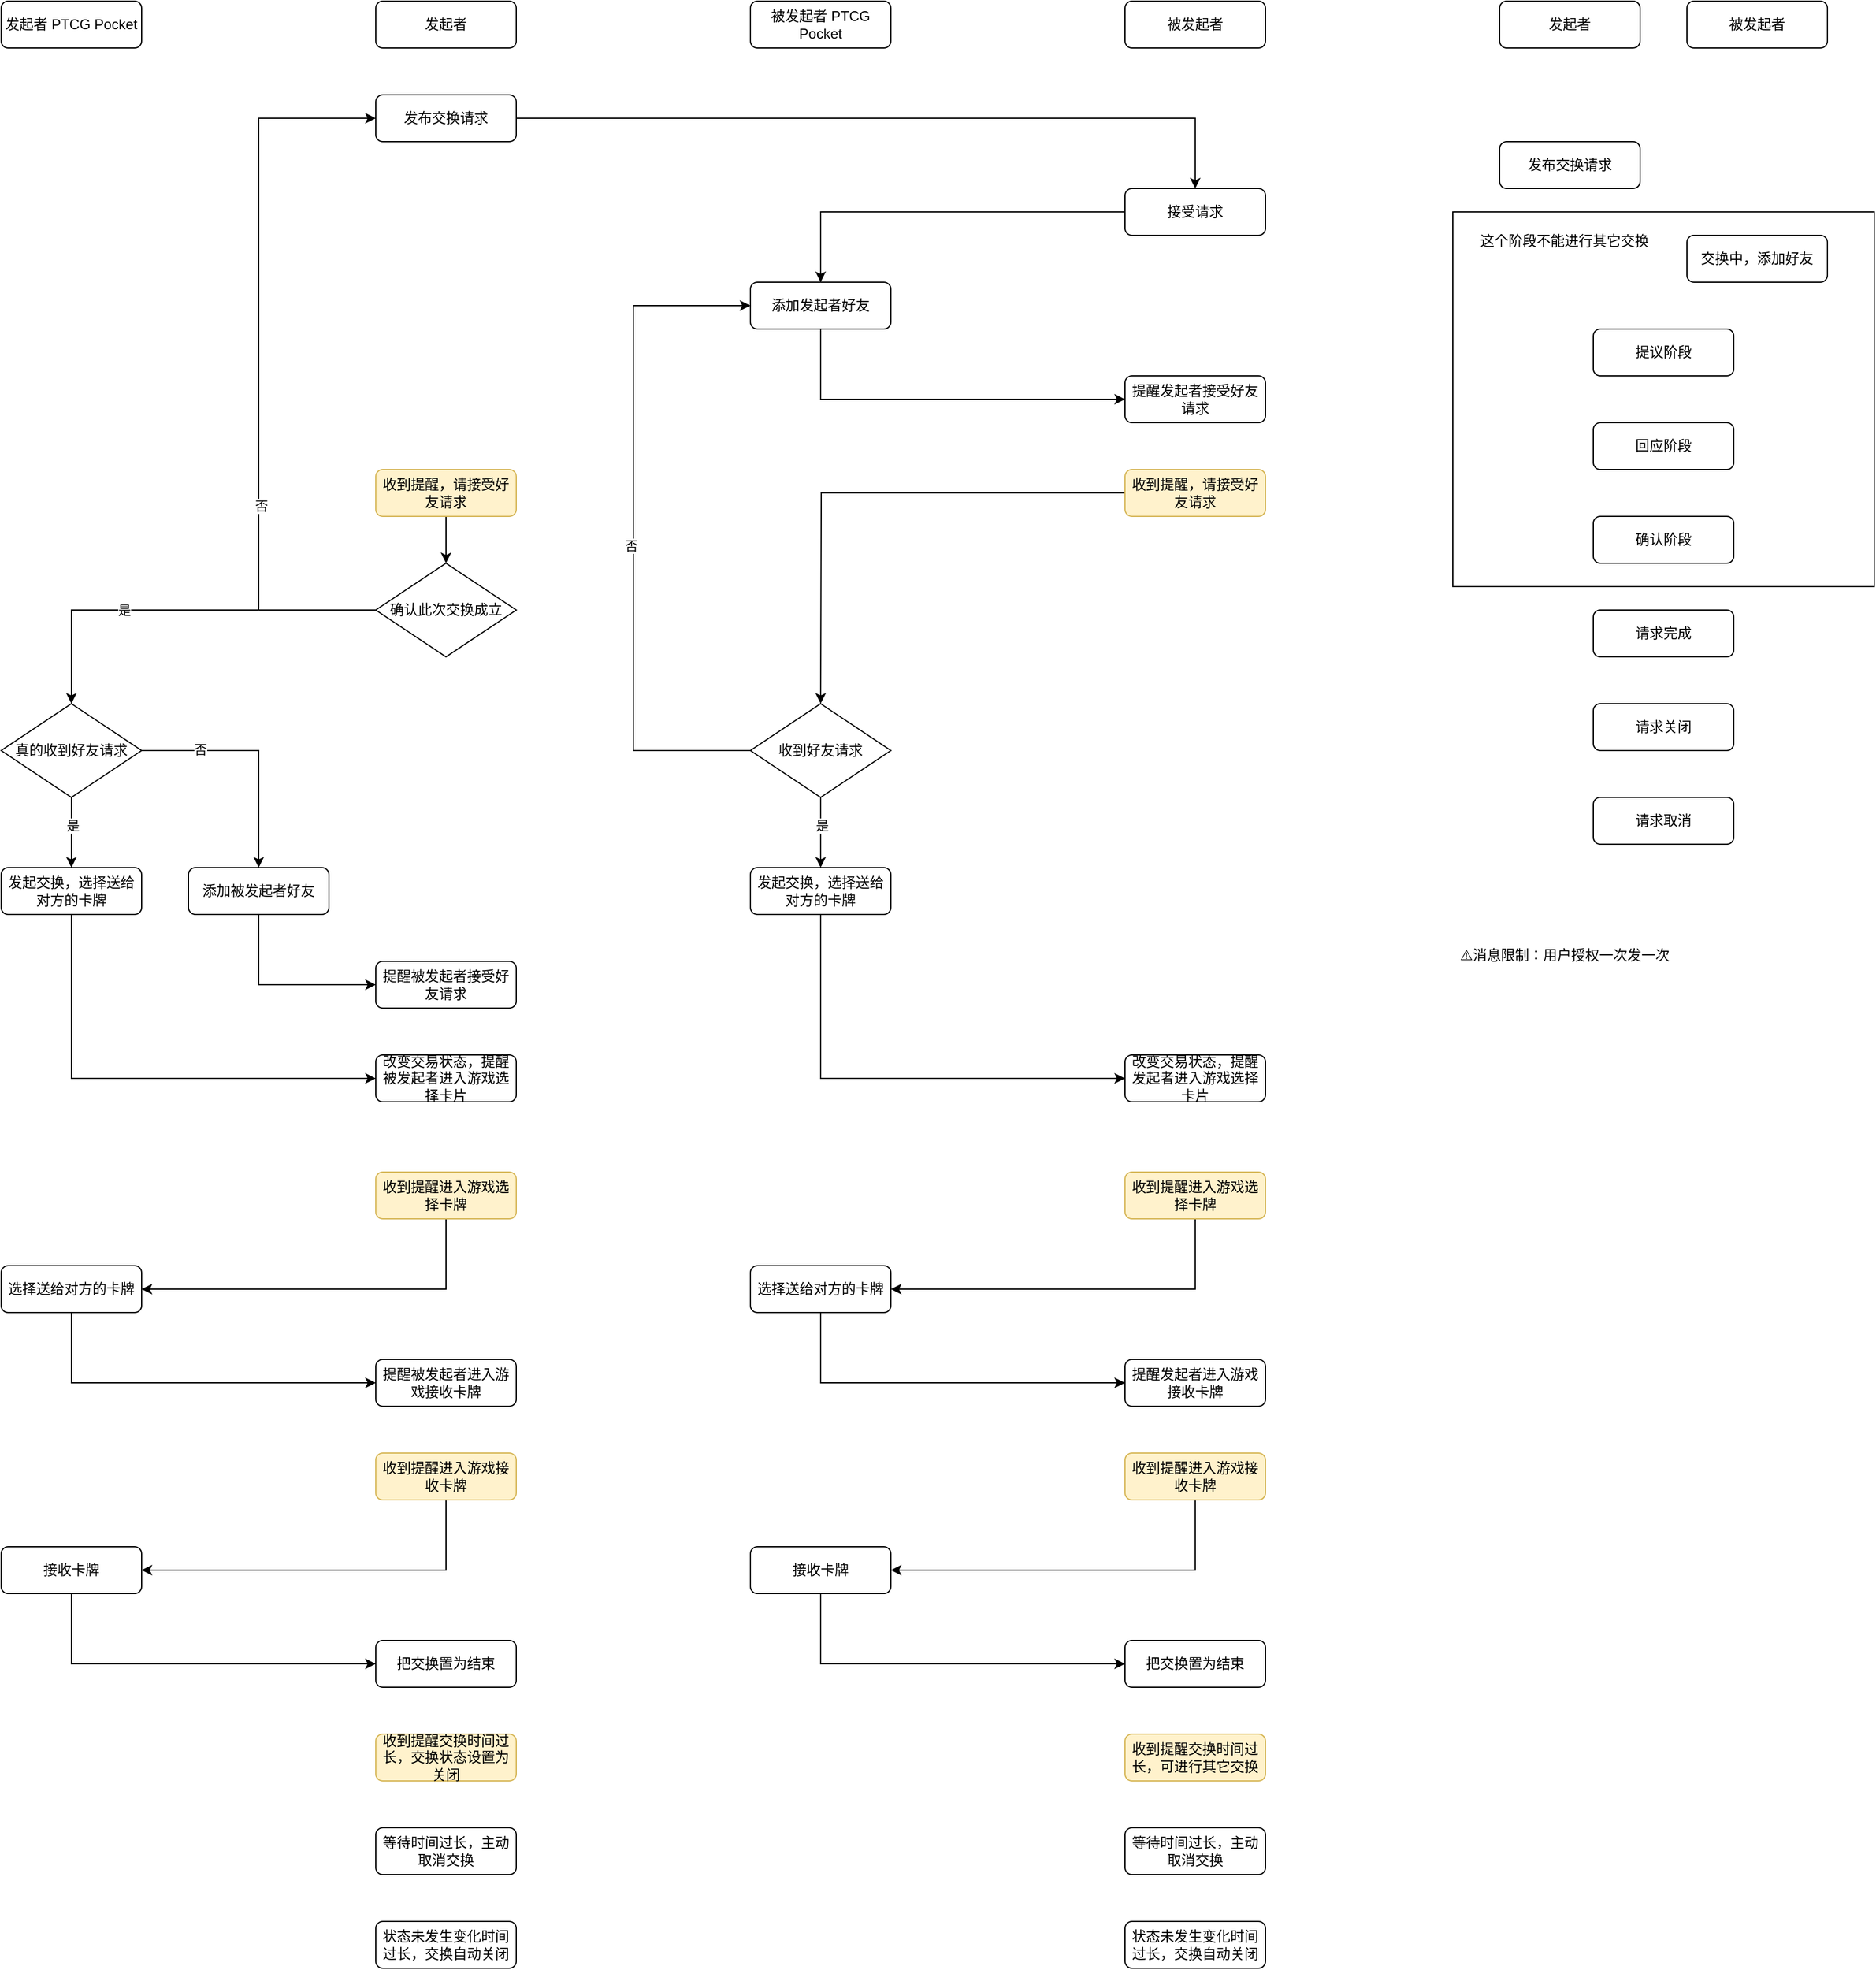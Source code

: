 <mxfile version="26.0.11">
  <diagram name="第 1 页" id="1xTDFKsSoZaOvkxDn3PA">
    <mxGraphModel dx="2074" dy="1155" grid="1" gridSize="10" guides="1" tooltips="1" connect="1" arrows="0" fold="1" page="1" pageScale="1" pageWidth="827" pageHeight="1169" math="0" shadow="0">
      <root>
        <mxCell id="0" />
        <mxCell id="1" parent="0" />
        <mxCell id="WsKtDJIpUT-41A97Po23-1" value="" style="rounded=0;whiteSpace=wrap;html=1;" parent="1" vertex="1">
          <mxGeometry x="1280" y="220" width="360" height="320" as="geometry" />
        </mxCell>
        <mxCell id="WsKtDJIpUT-41A97Po23-2" value="发起者" style="rounded=1;whiteSpace=wrap;html=1;fontSize=12;glass=0;strokeWidth=1;shadow=0;" parent="1" vertex="1">
          <mxGeometry x="360" y="40" width="120" height="40" as="geometry" />
        </mxCell>
        <mxCell id="WsKtDJIpUT-41A97Po23-3" value="发起者 PTCG Pocket" style="rounded=1;whiteSpace=wrap;html=1;fontSize=12;glass=0;strokeWidth=1;shadow=0;" parent="1" vertex="1">
          <mxGeometry x="40" y="40" width="120" height="40" as="geometry" />
        </mxCell>
        <mxCell id="WsKtDJIpUT-41A97Po23-4" value="被发起者" style="rounded=1;whiteSpace=wrap;html=1;fontSize=12;glass=0;strokeWidth=1;shadow=0;" parent="1" vertex="1">
          <mxGeometry x="1000" y="40" width="120" height="40" as="geometry" />
        </mxCell>
        <mxCell id="WsKtDJIpUT-41A97Po23-5" style="edgeStyle=orthogonalEdgeStyle;rounded=0;orthogonalLoop=1;jettySize=auto;html=1;exitX=1;exitY=0.5;exitDx=0;exitDy=0;entryX=0.5;entryY=0;entryDx=0;entryDy=0;" parent="1" source="WsKtDJIpUT-41A97Po23-6" target="WsKtDJIpUT-41A97Po23-8" edge="1">
          <mxGeometry relative="1" as="geometry" />
        </mxCell>
        <mxCell id="WsKtDJIpUT-41A97Po23-6" value="发布交换请求" style="rounded=1;whiteSpace=wrap;html=1;fontSize=12;glass=0;strokeWidth=1;shadow=0;" parent="1" vertex="1">
          <mxGeometry x="360" y="120" width="120" height="40" as="geometry" />
        </mxCell>
        <mxCell id="WsKtDJIpUT-41A97Po23-7" style="edgeStyle=orthogonalEdgeStyle;rounded=0;orthogonalLoop=1;jettySize=auto;html=1;entryX=0.5;entryY=0;entryDx=0;entryDy=0;" parent="1" source="WsKtDJIpUT-41A97Po23-8" target="WsKtDJIpUT-41A97Po23-19" edge="1">
          <mxGeometry relative="1" as="geometry" />
        </mxCell>
        <mxCell id="WsKtDJIpUT-41A97Po23-8" value="接受请求" style="rounded=1;whiteSpace=wrap;html=1;fontSize=12;glass=0;strokeWidth=1;shadow=0;" parent="1" vertex="1">
          <mxGeometry x="1000" y="200" width="120" height="40" as="geometry" />
        </mxCell>
        <mxCell id="WsKtDJIpUT-41A97Po23-9" style="edgeStyle=orthogonalEdgeStyle;rounded=0;orthogonalLoop=1;jettySize=auto;html=1;exitX=0.5;exitY=1;exitDx=0;exitDy=0;entryX=0;entryY=0.5;entryDx=0;entryDy=0;" parent="1" source="WsKtDJIpUT-41A97Po23-10" target="WsKtDJIpUT-41A97Po23-11" edge="1">
          <mxGeometry relative="1" as="geometry" />
        </mxCell>
        <mxCell id="WsKtDJIpUT-41A97Po23-10" value="发起交换，选择送给对方的卡牌" style="rounded=1;whiteSpace=wrap;html=1;fontSize=12;glass=0;strokeWidth=1;shadow=0;" parent="1" vertex="1">
          <mxGeometry x="40" y="780" width="120" height="40" as="geometry" />
        </mxCell>
        <mxCell id="WsKtDJIpUT-41A97Po23-11" value="改变交易状态，提醒被发起者进入游戏选择卡片" style="rounded=1;whiteSpace=wrap;html=1;fontSize=12;glass=0;strokeWidth=1;shadow=0;" parent="1" vertex="1">
          <mxGeometry x="360" y="940" width="120" height="40" as="geometry" />
        </mxCell>
        <mxCell id="WsKtDJIpUT-41A97Po23-12" style="edgeStyle=orthogonalEdgeStyle;rounded=0;orthogonalLoop=1;jettySize=auto;html=1;entryX=0.5;entryY=0;entryDx=0;entryDy=0;" parent="1" source="WsKtDJIpUT-41A97Po23-16" target="WsKtDJIpUT-41A97Po23-24" edge="1">
          <mxGeometry relative="1" as="geometry" />
        </mxCell>
        <mxCell id="WsKtDJIpUT-41A97Po23-13" value="是" style="edgeLabel;html=1;align=center;verticalAlign=middle;resizable=0;points=[];" parent="WsKtDJIpUT-41A97Po23-12" vertex="1" connectable="0">
          <mxGeometry x="-0.425" relative="1" as="geometry">
            <mxPoint x="-118" as="offset" />
          </mxGeometry>
        </mxCell>
        <mxCell id="WsKtDJIpUT-41A97Po23-14" style="edgeStyle=orthogonalEdgeStyle;rounded=0;orthogonalLoop=1;jettySize=auto;html=1;entryX=0;entryY=0.5;entryDx=0;entryDy=0;exitX=0;exitY=0.5;exitDx=0;exitDy=0;" parent="1" source="WsKtDJIpUT-41A97Po23-16" target="WsKtDJIpUT-41A97Po23-6" edge="1">
          <mxGeometry relative="1" as="geometry">
            <Array as="points">
              <mxPoint x="260" y="560" />
              <mxPoint x="260" y="140" />
            </Array>
          </mxGeometry>
        </mxCell>
        <mxCell id="WsKtDJIpUT-41A97Po23-15" value="否" style="edgeLabel;html=1;align=center;verticalAlign=middle;resizable=0;points=[];" parent="WsKtDJIpUT-41A97Po23-14" vertex="1" connectable="0">
          <mxGeometry x="-0.391" y="-2" relative="1" as="geometry">
            <mxPoint as="offset" />
          </mxGeometry>
        </mxCell>
        <mxCell id="WsKtDJIpUT-41A97Po23-16" value="确认此次交换成立" style="rhombus;whiteSpace=wrap;html=1;" parent="1" vertex="1">
          <mxGeometry x="360" y="520" width="120" height="80" as="geometry" />
        </mxCell>
        <mxCell id="WsKtDJIpUT-41A97Po23-17" value="被发起者 PTCG Pocket" style="rounded=1;whiteSpace=wrap;html=1;fontSize=12;glass=0;strokeWidth=1;shadow=0;" parent="1" vertex="1">
          <mxGeometry x="680" y="40" width="120" height="40" as="geometry" />
        </mxCell>
        <mxCell id="WsKtDJIpUT-41A97Po23-18" style="edgeStyle=orthogonalEdgeStyle;rounded=0;orthogonalLoop=1;jettySize=auto;html=1;entryX=0;entryY=0.5;entryDx=0;entryDy=0;exitX=0.5;exitY=1;exitDx=0;exitDy=0;" parent="1" source="WsKtDJIpUT-41A97Po23-19" target="WsKtDJIpUT-41A97Po23-28" edge="1">
          <mxGeometry relative="1" as="geometry" />
        </mxCell>
        <mxCell id="WsKtDJIpUT-41A97Po23-19" value="添加发起者好友" style="rounded=1;whiteSpace=wrap;html=1;fontSize=12;glass=0;strokeWidth=1;shadow=0;" parent="1" vertex="1">
          <mxGeometry x="680" y="280" width="120" height="40" as="geometry" />
        </mxCell>
        <mxCell id="WsKtDJIpUT-41A97Po23-20" style="edgeStyle=orthogonalEdgeStyle;rounded=0;orthogonalLoop=1;jettySize=auto;html=1;" parent="1" source="WsKtDJIpUT-41A97Po23-24" target="WsKtDJIpUT-41A97Po23-10" edge="1">
          <mxGeometry relative="1" as="geometry" />
        </mxCell>
        <mxCell id="WsKtDJIpUT-41A97Po23-21" value="是" style="edgeLabel;html=1;align=center;verticalAlign=middle;resizable=0;points=[];" parent="WsKtDJIpUT-41A97Po23-20" vertex="1" connectable="0">
          <mxGeometry x="-0.2" y="1" relative="1" as="geometry">
            <mxPoint as="offset" />
          </mxGeometry>
        </mxCell>
        <mxCell id="WsKtDJIpUT-41A97Po23-22" style="edgeStyle=orthogonalEdgeStyle;rounded=0;orthogonalLoop=1;jettySize=auto;html=1;entryX=0.5;entryY=0;entryDx=0;entryDy=0;" parent="1" source="WsKtDJIpUT-41A97Po23-24" target="WsKtDJIpUT-41A97Po23-26" edge="1">
          <mxGeometry relative="1" as="geometry" />
        </mxCell>
        <mxCell id="WsKtDJIpUT-41A97Po23-23" value="否" style="edgeLabel;html=1;align=center;verticalAlign=middle;resizable=0;points=[];" parent="WsKtDJIpUT-41A97Po23-22" vertex="1" connectable="0">
          <mxGeometry x="-0.5" y="1" relative="1" as="geometry">
            <mxPoint as="offset" />
          </mxGeometry>
        </mxCell>
        <mxCell id="WsKtDJIpUT-41A97Po23-24" value="真的收到好友请求" style="rhombus;whiteSpace=wrap;html=1;" parent="1" vertex="1">
          <mxGeometry x="40" y="640" width="120" height="80" as="geometry" />
        </mxCell>
        <mxCell id="WsKtDJIpUT-41A97Po23-25" style="edgeStyle=orthogonalEdgeStyle;rounded=0;orthogonalLoop=1;jettySize=auto;html=1;entryX=0;entryY=0.5;entryDx=0;entryDy=0;exitX=0.5;exitY=1;exitDx=0;exitDy=0;" parent="1" source="WsKtDJIpUT-41A97Po23-26" target="WsKtDJIpUT-41A97Po23-27" edge="1">
          <mxGeometry relative="1" as="geometry" />
        </mxCell>
        <mxCell id="WsKtDJIpUT-41A97Po23-26" value="添加被发起者好友" style="rounded=1;whiteSpace=wrap;html=1;fontSize=12;glass=0;strokeWidth=1;shadow=0;" parent="1" vertex="1">
          <mxGeometry x="200" y="780" width="120" height="40" as="geometry" />
        </mxCell>
        <mxCell id="WsKtDJIpUT-41A97Po23-27" value="提醒被发起者接受好友请求" style="rounded=1;whiteSpace=wrap;html=1;fontSize=12;glass=0;strokeWidth=1;shadow=0;" parent="1" vertex="1">
          <mxGeometry x="360" y="860" width="120" height="40" as="geometry" />
        </mxCell>
        <mxCell id="WsKtDJIpUT-41A97Po23-28" value="提醒发起者接受好友请求" style="rounded=1;whiteSpace=wrap;html=1;fontSize=12;glass=0;strokeWidth=1;shadow=0;" parent="1" vertex="1">
          <mxGeometry x="1000" y="360" width="120" height="40" as="geometry" />
        </mxCell>
        <mxCell id="WsKtDJIpUT-41A97Po23-29" style="edgeStyle=orthogonalEdgeStyle;rounded=0;orthogonalLoop=1;jettySize=auto;html=1;entryX=0.5;entryY=0;entryDx=0;entryDy=0;" parent="1" source="WsKtDJIpUT-41A97Po23-30" target="WsKtDJIpUT-41A97Po23-16" edge="1">
          <mxGeometry relative="1" as="geometry" />
        </mxCell>
        <mxCell id="WsKtDJIpUT-41A97Po23-30" value="收到提醒，请接受好友请求" style="rounded=1;whiteSpace=wrap;html=1;fontSize=12;glass=0;strokeWidth=1;shadow=0;fillColor=#fff2cc;strokeColor=#d6b656;" parent="1" vertex="1">
          <mxGeometry x="360" y="440" width="120" height="40" as="geometry" />
        </mxCell>
        <mxCell id="WsKtDJIpUT-41A97Po23-31" style="edgeStyle=orthogonalEdgeStyle;rounded=0;orthogonalLoop=1;jettySize=auto;html=1;" parent="1" source="WsKtDJIpUT-41A97Po23-32" edge="1">
          <mxGeometry relative="1" as="geometry">
            <mxPoint x="740" y="640" as="targetPoint" />
          </mxGeometry>
        </mxCell>
        <mxCell id="WsKtDJIpUT-41A97Po23-32" value="收到提醒，请接受好友请求" style="rounded=1;whiteSpace=wrap;html=1;fontSize=12;glass=0;strokeWidth=1;shadow=0;fillColor=#fff2cc;strokeColor=#d6b656;" parent="1" vertex="1">
          <mxGeometry x="1000" y="440" width="120" height="40" as="geometry" />
        </mxCell>
        <mxCell id="WsKtDJIpUT-41A97Po23-33" style="edgeStyle=orthogonalEdgeStyle;rounded=0;orthogonalLoop=1;jettySize=auto;html=1;exitX=0.5;exitY=1;exitDx=0;exitDy=0;entryX=0;entryY=0.5;entryDx=0;entryDy=0;" parent="1" source="WsKtDJIpUT-41A97Po23-34" target="WsKtDJIpUT-41A97Po23-35" edge="1">
          <mxGeometry relative="1" as="geometry" />
        </mxCell>
        <mxCell id="WsKtDJIpUT-41A97Po23-34" value="发起交换，选择送给对方的卡牌" style="rounded=1;whiteSpace=wrap;html=1;fontSize=12;glass=0;strokeWidth=1;shadow=0;" parent="1" vertex="1">
          <mxGeometry x="680" y="780" width="120" height="40" as="geometry" />
        </mxCell>
        <mxCell id="WsKtDJIpUT-41A97Po23-35" value="改变交易状态，提醒发起者进入游戏选择卡片" style="rounded=1;whiteSpace=wrap;html=1;fontSize=12;glass=0;strokeWidth=1;shadow=0;" parent="1" vertex="1">
          <mxGeometry x="1000" y="940" width="120" height="40" as="geometry" />
        </mxCell>
        <mxCell id="WsKtDJIpUT-41A97Po23-36" style="edgeStyle=orthogonalEdgeStyle;rounded=0;orthogonalLoop=1;jettySize=auto;html=1;" parent="1" source="WsKtDJIpUT-41A97Po23-40" target="WsKtDJIpUT-41A97Po23-34" edge="1">
          <mxGeometry relative="1" as="geometry" />
        </mxCell>
        <mxCell id="WsKtDJIpUT-41A97Po23-37" value="是" style="edgeLabel;html=1;align=center;verticalAlign=middle;resizable=0;points=[];" parent="WsKtDJIpUT-41A97Po23-36" vertex="1" connectable="0">
          <mxGeometry x="-0.2" y="1" relative="1" as="geometry">
            <mxPoint as="offset" />
          </mxGeometry>
        </mxCell>
        <mxCell id="WsKtDJIpUT-41A97Po23-38" style="edgeStyle=orthogonalEdgeStyle;rounded=0;orthogonalLoop=1;jettySize=auto;html=1;entryX=0;entryY=0.5;entryDx=0;entryDy=0;exitX=0;exitY=0.5;exitDx=0;exitDy=0;" parent="1" source="WsKtDJIpUT-41A97Po23-40" target="WsKtDJIpUT-41A97Po23-19" edge="1">
          <mxGeometry relative="1" as="geometry">
            <Array as="points">
              <mxPoint x="580" y="680" />
              <mxPoint x="580" y="300" />
            </Array>
          </mxGeometry>
        </mxCell>
        <mxCell id="WsKtDJIpUT-41A97Po23-39" value="否" style="edgeLabel;html=1;align=center;verticalAlign=middle;resizable=0;points=[];" parent="WsKtDJIpUT-41A97Po23-38" vertex="1" connectable="0">
          <mxGeometry x="-0.052" y="2" relative="1" as="geometry">
            <mxPoint as="offset" />
          </mxGeometry>
        </mxCell>
        <mxCell id="WsKtDJIpUT-41A97Po23-40" value="收到好友请求" style="rhombus;whiteSpace=wrap;html=1;" parent="1" vertex="1">
          <mxGeometry x="680" y="640" width="120" height="80" as="geometry" />
        </mxCell>
        <mxCell id="WsKtDJIpUT-41A97Po23-41" style="edgeStyle=orthogonalEdgeStyle;rounded=0;orthogonalLoop=1;jettySize=auto;html=1;entryX=1;entryY=0.5;entryDx=0;entryDy=0;exitX=0.5;exitY=1;exitDx=0;exitDy=0;" parent="1" source="WsKtDJIpUT-41A97Po23-42" target="WsKtDJIpUT-41A97Po23-47" edge="1">
          <mxGeometry relative="1" as="geometry" />
        </mxCell>
        <mxCell id="WsKtDJIpUT-41A97Po23-42" value="收到提醒进入游戏选择卡牌" style="rounded=1;whiteSpace=wrap;html=1;fontSize=12;glass=0;strokeWidth=1;shadow=0;fillColor=#fff2cc;strokeColor=#d6b656;" parent="1" vertex="1">
          <mxGeometry x="360" y="1040" width="120" height="40" as="geometry" />
        </mxCell>
        <mxCell id="WsKtDJIpUT-41A97Po23-43" style="edgeStyle=orthogonalEdgeStyle;rounded=0;orthogonalLoop=1;jettySize=auto;html=1;entryX=1;entryY=0.5;entryDx=0;entryDy=0;exitX=0.5;exitY=1;exitDx=0;exitDy=0;" parent="1" source="WsKtDJIpUT-41A97Po23-44" target="WsKtDJIpUT-41A97Po23-52" edge="1">
          <mxGeometry relative="1" as="geometry" />
        </mxCell>
        <mxCell id="WsKtDJIpUT-41A97Po23-44" value="收到提醒进入游戏选择卡牌" style="rounded=1;whiteSpace=wrap;html=1;fontSize=12;glass=0;strokeWidth=1;shadow=0;fillColor=#fff2cc;strokeColor=#d6b656;" parent="1" vertex="1">
          <mxGeometry x="1000" y="1040" width="120" height="40" as="geometry" />
        </mxCell>
        <mxCell id="WsKtDJIpUT-41A97Po23-45" value="提醒被发起者进入游戏接收卡牌" style="rounded=1;whiteSpace=wrap;html=1;fontSize=12;glass=0;strokeWidth=1;shadow=0;" parent="1" vertex="1">
          <mxGeometry x="360" y="1200" width="120" height="40" as="geometry" />
        </mxCell>
        <mxCell id="WsKtDJIpUT-41A97Po23-46" style="edgeStyle=orthogonalEdgeStyle;rounded=0;orthogonalLoop=1;jettySize=auto;html=1;entryX=0;entryY=0.5;entryDx=0;entryDy=0;exitX=0.5;exitY=1;exitDx=0;exitDy=0;" parent="1" source="WsKtDJIpUT-41A97Po23-47" target="WsKtDJIpUT-41A97Po23-45" edge="1">
          <mxGeometry relative="1" as="geometry" />
        </mxCell>
        <mxCell id="WsKtDJIpUT-41A97Po23-47" value="选择送给对方的卡牌" style="rounded=1;whiteSpace=wrap;html=1;fontSize=12;glass=0;strokeWidth=1;shadow=0;" parent="1" vertex="1">
          <mxGeometry x="40" y="1120" width="120" height="40" as="geometry" />
        </mxCell>
        <mxCell id="WsKtDJIpUT-41A97Po23-48" style="edgeStyle=orthogonalEdgeStyle;rounded=0;orthogonalLoop=1;jettySize=auto;html=1;entryX=1;entryY=0.5;entryDx=0;entryDy=0;exitX=0.5;exitY=1;exitDx=0;exitDy=0;" parent="1" source="WsKtDJIpUT-41A97Po23-49" target="WsKtDJIpUT-41A97Po23-55" edge="1">
          <mxGeometry relative="1" as="geometry" />
        </mxCell>
        <mxCell id="WsKtDJIpUT-41A97Po23-49" value="收到提醒进入游戏接收卡牌" style="rounded=1;whiteSpace=wrap;html=1;fontSize=12;glass=0;strokeWidth=1;shadow=0;fillColor=#fff2cc;strokeColor=#d6b656;" parent="1" vertex="1">
          <mxGeometry x="360" y="1280" width="120" height="40" as="geometry" />
        </mxCell>
        <mxCell id="WsKtDJIpUT-41A97Po23-50" value="提醒发起者进入游戏接收卡牌" style="rounded=1;whiteSpace=wrap;html=1;fontSize=12;glass=0;strokeWidth=1;shadow=0;" parent="1" vertex="1">
          <mxGeometry x="1000" y="1200" width="120" height="40" as="geometry" />
        </mxCell>
        <mxCell id="WsKtDJIpUT-41A97Po23-51" style="edgeStyle=orthogonalEdgeStyle;rounded=0;orthogonalLoop=1;jettySize=auto;html=1;entryX=0;entryY=0.5;entryDx=0;entryDy=0;exitX=0.5;exitY=1;exitDx=0;exitDy=0;" parent="1" source="WsKtDJIpUT-41A97Po23-52" target="WsKtDJIpUT-41A97Po23-50" edge="1">
          <mxGeometry relative="1" as="geometry" />
        </mxCell>
        <mxCell id="WsKtDJIpUT-41A97Po23-52" value="选择送给对方的卡牌" style="rounded=1;whiteSpace=wrap;html=1;fontSize=12;glass=0;strokeWidth=1;shadow=0;" parent="1" vertex="1">
          <mxGeometry x="680" y="1120" width="120" height="40" as="geometry" />
        </mxCell>
        <mxCell id="WsKtDJIpUT-41A97Po23-53" value="把交换置为结束" style="rounded=1;whiteSpace=wrap;html=1;fontSize=12;glass=0;strokeWidth=1;shadow=0;" parent="1" vertex="1">
          <mxGeometry x="360" y="1440" width="120" height="40" as="geometry" />
        </mxCell>
        <mxCell id="WsKtDJIpUT-41A97Po23-54" style="edgeStyle=orthogonalEdgeStyle;rounded=0;orthogonalLoop=1;jettySize=auto;html=1;entryX=0;entryY=0.5;entryDx=0;entryDy=0;exitX=0.5;exitY=1;exitDx=0;exitDy=0;" parent="1" source="WsKtDJIpUT-41A97Po23-55" target="WsKtDJIpUT-41A97Po23-53" edge="1">
          <mxGeometry relative="1" as="geometry" />
        </mxCell>
        <mxCell id="WsKtDJIpUT-41A97Po23-55" value="接收卡牌" style="rounded=1;whiteSpace=wrap;html=1;fontSize=12;glass=0;strokeWidth=1;shadow=0;" parent="1" vertex="1">
          <mxGeometry x="40" y="1360" width="120" height="40" as="geometry" />
        </mxCell>
        <mxCell id="WsKtDJIpUT-41A97Po23-56" style="edgeStyle=orthogonalEdgeStyle;rounded=0;orthogonalLoop=1;jettySize=auto;html=1;entryX=1;entryY=0.5;entryDx=0;entryDy=0;exitX=0.5;exitY=1;exitDx=0;exitDy=0;" parent="1" source="WsKtDJIpUT-41A97Po23-57" target="WsKtDJIpUT-41A97Po23-60" edge="1">
          <mxGeometry relative="1" as="geometry" />
        </mxCell>
        <mxCell id="WsKtDJIpUT-41A97Po23-57" value="收到提醒进入游戏接收卡牌" style="rounded=1;whiteSpace=wrap;html=1;fontSize=12;glass=0;strokeWidth=1;shadow=0;fillColor=#fff2cc;strokeColor=#d6b656;" parent="1" vertex="1">
          <mxGeometry x="1000" y="1280" width="120" height="40" as="geometry" />
        </mxCell>
        <mxCell id="WsKtDJIpUT-41A97Po23-58" value="把交换置为结束" style="rounded=1;whiteSpace=wrap;html=1;fontSize=12;glass=0;strokeWidth=1;shadow=0;" parent="1" vertex="1">
          <mxGeometry x="1000" y="1440" width="120" height="40" as="geometry" />
        </mxCell>
        <mxCell id="WsKtDJIpUT-41A97Po23-59" style="edgeStyle=orthogonalEdgeStyle;rounded=0;orthogonalLoop=1;jettySize=auto;html=1;entryX=0;entryY=0.5;entryDx=0;entryDy=0;exitX=0.5;exitY=1;exitDx=0;exitDy=0;" parent="1" source="WsKtDJIpUT-41A97Po23-60" target="WsKtDJIpUT-41A97Po23-58" edge="1">
          <mxGeometry relative="1" as="geometry" />
        </mxCell>
        <mxCell id="WsKtDJIpUT-41A97Po23-60" value="接收卡牌" style="rounded=1;whiteSpace=wrap;html=1;fontSize=12;glass=0;strokeWidth=1;shadow=0;" parent="1" vertex="1">
          <mxGeometry x="680" y="1360" width="120" height="40" as="geometry" />
        </mxCell>
        <mxCell id="WsKtDJIpUT-41A97Po23-61" value="发起者" style="rounded=1;whiteSpace=wrap;html=1;fontSize=12;glass=0;strokeWidth=1;shadow=0;" parent="1" vertex="1">
          <mxGeometry x="1320" y="40" width="120" height="40" as="geometry" />
        </mxCell>
        <mxCell id="WsKtDJIpUT-41A97Po23-62" value="被发起者" style="rounded=1;whiteSpace=wrap;html=1;fontSize=12;glass=0;strokeWidth=1;shadow=0;" parent="1" vertex="1">
          <mxGeometry x="1480" y="40" width="120" height="40" as="geometry" />
        </mxCell>
        <mxCell id="WsKtDJIpUT-41A97Po23-63" value="发布交换请求" style="rounded=1;whiteSpace=wrap;html=1;fontSize=12;glass=0;strokeWidth=1;shadow=0;" parent="1" vertex="1">
          <mxGeometry x="1320" y="160" width="120" height="40" as="geometry" />
        </mxCell>
        <mxCell id="WsKtDJIpUT-41A97Po23-64" value="交换中，添加好友" style="rounded=1;whiteSpace=wrap;html=1;fontSize=12;glass=0;strokeWidth=1;shadow=0;" parent="1" vertex="1">
          <mxGeometry x="1480" y="240" width="120" height="40" as="geometry" />
        </mxCell>
        <mxCell id="WsKtDJIpUT-41A97Po23-65" value="提议阶段" style="rounded=1;whiteSpace=wrap;html=1;fontSize=12;glass=0;strokeWidth=1;shadow=0;" parent="1" vertex="1">
          <mxGeometry x="1400" y="320" width="120" height="40" as="geometry" />
        </mxCell>
        <mxCell id="WsKtDJIpUT-41A97Po23-66" value="回应阶段" style="rounded=1;whiteSpace=wrap;html=1;fontSize=12;glass=0;strokeWidth=1;shadow=0;" parent="1" vertex="1">
          <mxGeometry x="1400" y="400" width="120" height="40" as="geometry" />
        </mxCell>
        <mxCell id="WsKtDJIpUT-41A97Po23-67" value="确认阶段" style="rounded=1;whiteSpace=wrap;html=1;fontSize=12;glass=0;strokeWidth=1;shadow=0;" parent="1" vertex="1">
          <mxGeometry x="1400" y="480" width="120" height="40" as="geometry" />
        </mxCell>
        <mxCell id="WsKtDJIpUT-41A97Po23-68" value="请求完成" style="rounded=1;whiteSpace=wrap;html=1;fontSize=12;glass=0;strokeWidth=1;shadow=0;" parent="1" vertex="1">
          <mxGeometry x="1400" y="560" width="120" height="40" as="geometry" />
        </mxCell>
        <mxCell id="WsKtDJIpUT-41A97Po23-69" value="⚠️&lt;span style=&quot;background-color: transparent; color: light-dark(rgb(0, 0, 0), rgb(255, 255, 255));&quot;&gt;消息限制：用户授权一次发一次&lt;/span&gt;" style="text;html=1;align=center;verticalAlign=middle;resizable=0;points=[];autosize=1;strokeColor=none;fillColor=none;" parent="1" vertex="1">
          <mxGeometry x="1270" y="840" width="210" height="30" as="geometry" />
        </mxCell>
        <mxCell id="WsKtDJIpUT-41A97Po23-70" value="收到提醒交换时间过长，交换状态设置为关闭" style="rounded=1;whiteSpace=wrap;html=1;fontSize=12;glass=0;strokeWidth=1;shadow=0;fillColor=#fff2cc;strokeColor=#d6b656;" parent="1" vertex="1">
          <mxGeometry x="360" y="1520" width="120" height="40" as="geometry" />
        </mxCell>
        <mxCell id="WsKtDJIpUT-41A97Po23-71" value="收到提醒交换时间过长，可进行其它交换" style="rounded=1;whiteSpace=wrap;html=1;fontSize=12;glass=0;strokeWidth=1;shadow=0;fillColor=#fff2cc;strokeColor=#d6b656;" parent="1" vertex="1">
          <mxGeometry x="1000" y="1520" width="120" height="40" as="geometry" />
        </mxCell>
        <mxCell id="WsKtDJIpUT-41A97Po23-72" value="请求关闭" style="rounded=1;whiteSpace=wrap;html=1;fontSize=12;glass=0;strokeWidth=1;shadow=0;" parent="1" vertex="1">
          <mxGeometry x="1400" y="640" width="120" height="40" as="geometry" />
        </mxCell>
        <mxCell id="WsKtDJIpUT-41A97Po23-73" value="等待时间过长，主动取消交换" style="rounded=1;whiteSpace=wrap;html=1;fontSize=12;glass=0;strokeWidth=1;shadow=0;" parent="1" vertex="1">
          <mxGeometry x="1000" y="1600" width="120" height="40" as="geometry" />
        </mxCell>
        <mxCell id="WsKtDJIpUT-41A97Po23-74" value="等待时间过长，主动取消交换" style="rounded=1;whiteSpace=wrap;html=1;fontSize=12;glass=0;strokeWidth=1;shadow=0;" parent="1" vertex="1">
          <mxGeometry x="360" y="1600" width="120" height="40" as="geometry" />
        </mxCell>
        <mxCell id="WsKtDJIpUT-41A97Po23-75" value="状态未发生变化时间过长，交换自动关闭" style="rounded=1;whiteSpace=wrap;html=1;fontSize=12;glass=0;strokeWidth=1;shadow=0;" parent="1" vertex="1">
          <mxGeometry x="360" y="1680" width="120" height="40" as="geometry" />
        </mxCell>
        <mxCell id="WsKtDJIpUT-41A97Po23-76" value="状态未发生变化时间过长，交换自动关闭" style="rounded=1;whiteSpace=wrap;html=1;fontSize=12;glass=0;strokeWidth=1;shadow=0;" parent="1" vertex="1">
          <mxGeometry x="1000" y="1680" width="120" height="40" as="geometry" />
        </mxCell>
        <mxCell id="WsKtDJIpUT-41A97Po23-77" value="请求取消" style="rounded=1;whiteSpace=wrap;html=1;fontSize=12;glass=0;strokeWidth=1;shadow=0;" parent="1" vertex="1">
          <mxGeometry x="1400" y="720" width="120" height="40" as="geometry" />
        </mxCell>
        <mxCell id="WsKtDJIpUT-41A97Po23-78" value="这个阶段不能进行其它交换" style="text;html=1;align=center;verticalAlign=middle;resizable=0;points=[];autosize=1;strokeColor=none;fillColor=none;" parent="1" vertex="1">
          <mxGeometry x="1290" y="230" width="170" height="30" as="geometry" />
        </mxCell>
      </root>
    </mxGraphModel>
  </diagram>
</mxfile>
